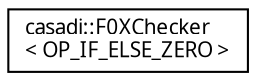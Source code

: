 digraph "Graphical Class Hierarchy"
{
  edge [fontname="FreeSans.ttf",fontsize="10",labelfontname="FreeSans.ttf",labelfontsize="10"];
  node [fontname="FreeSans.ttf",fontsize="10",shape=record];
  rankdir="LR";
  Node1 [label="casadi::F0XChecker\l\< OP_IF_ELSE_ZERO \>",height=0.2,width=0.4,color="black", fillcolor="white", style="filled",URL="$dc/d51/structcasadi_1_1F0XChecker_3_01OP__IF__ELSE__ZERO_01_4.html"];
}
